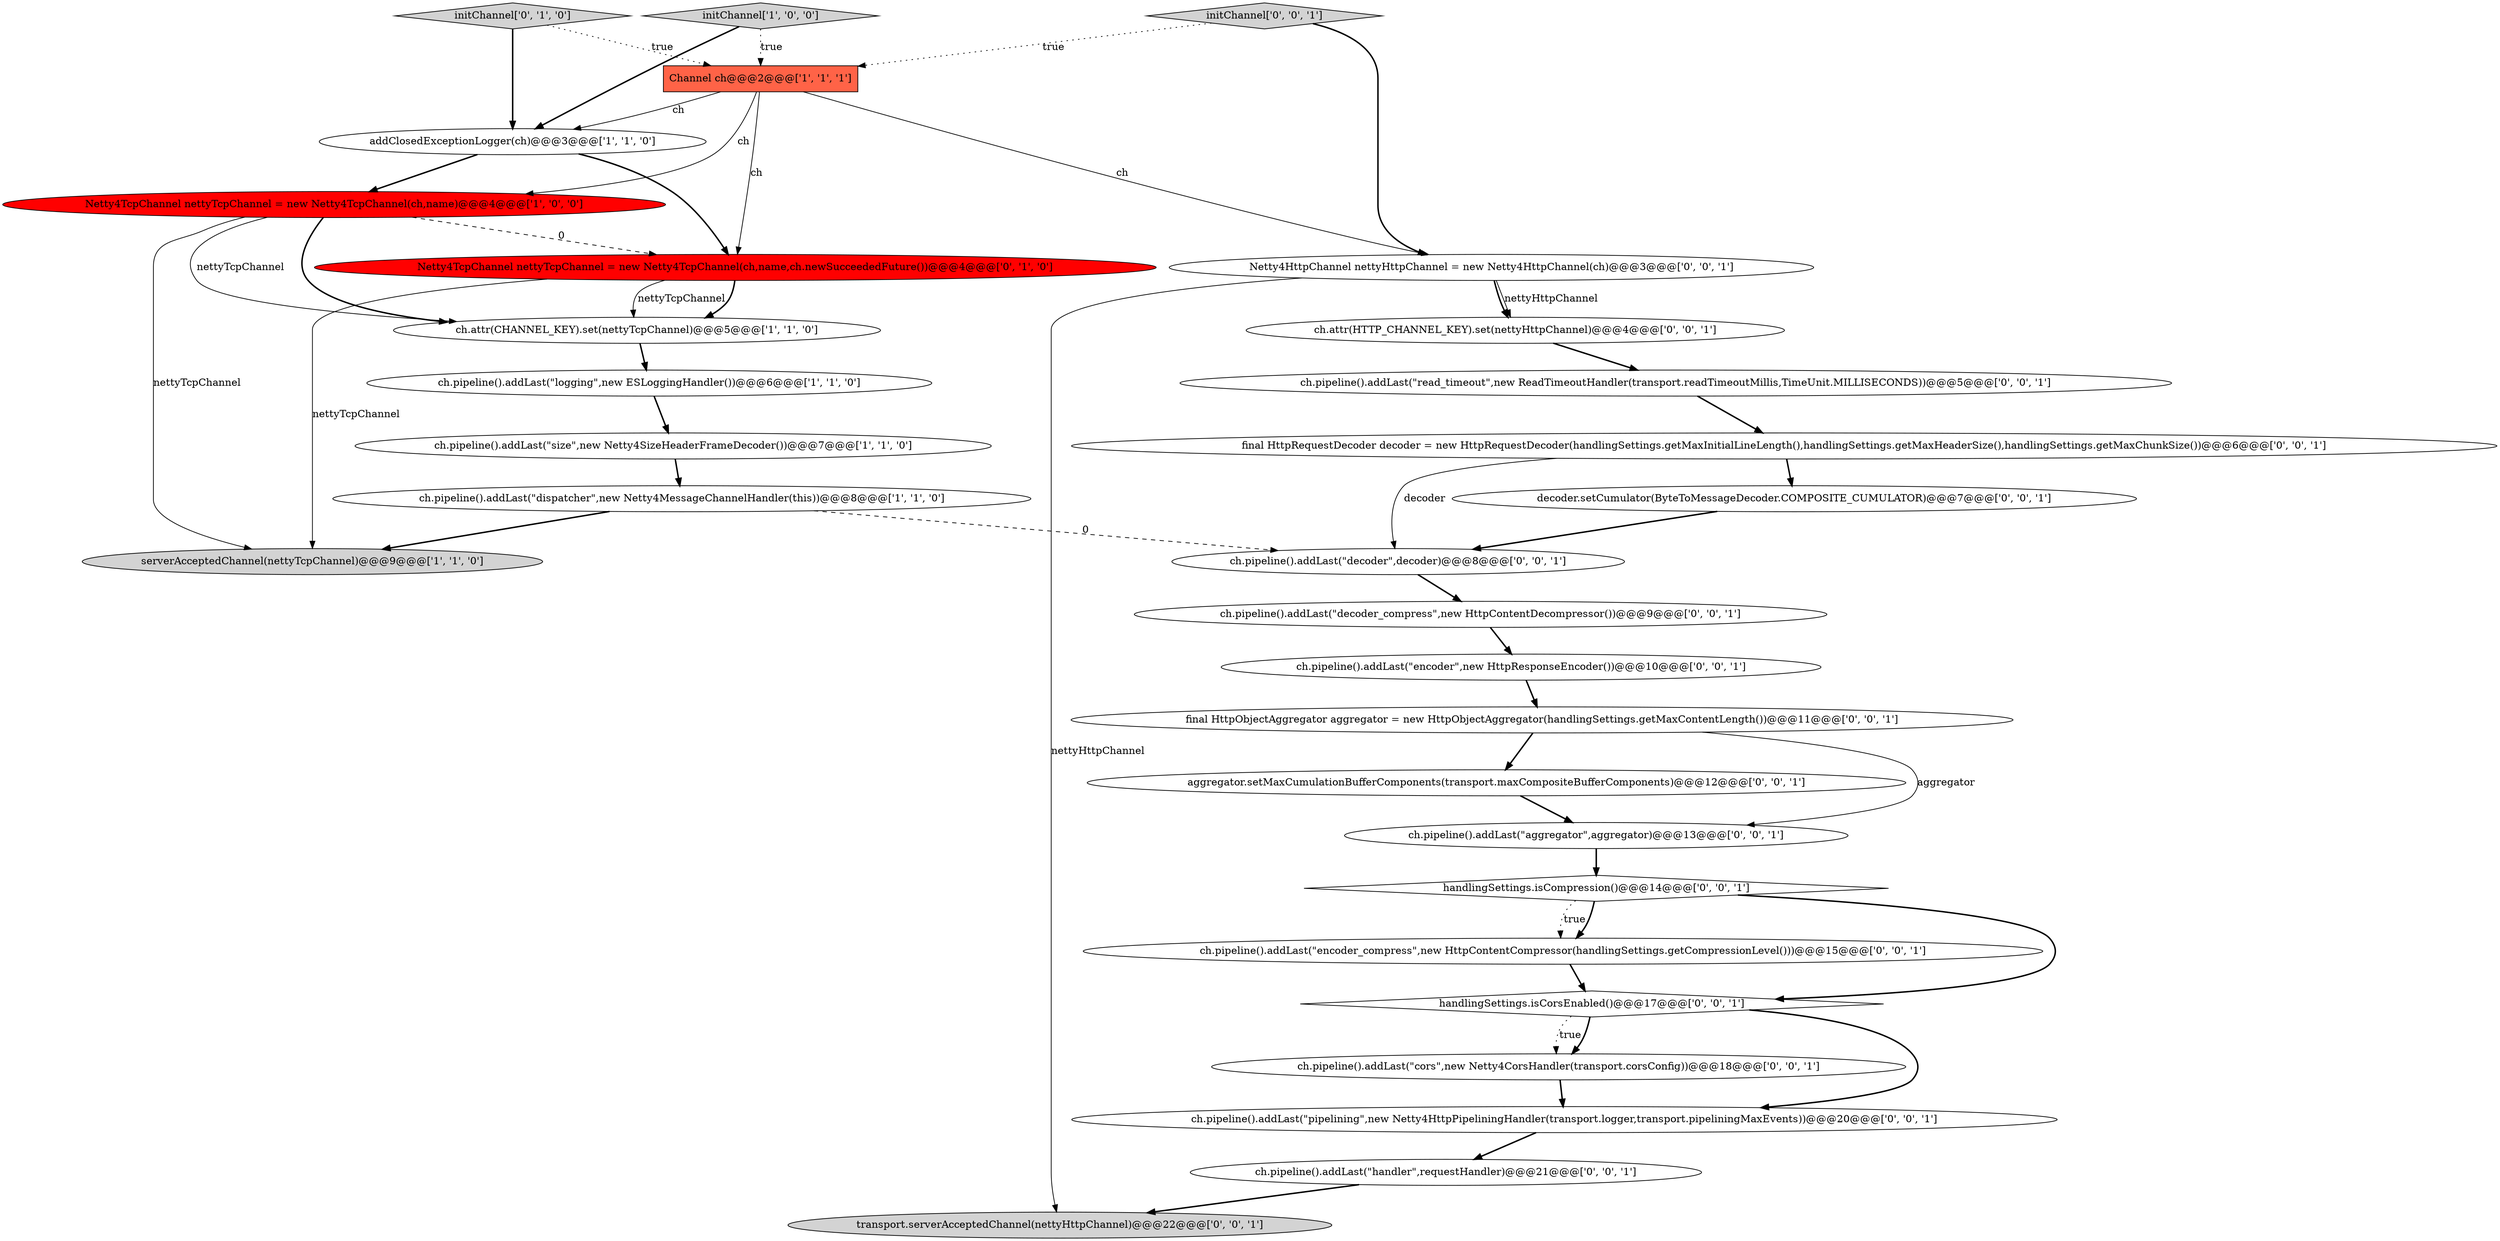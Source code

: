 digraph {
5 [style = filled, label = "ch.pipeline().addLast(\"logging\",new ESLoggingHandler())@@@6@@@['1', '1', '0']", fillcolor = white, shape = ellipse image = "AAA0AAABBB1BBB"];
6 [style = filled, label = "ch.pipeline().addLast(\"size\",new Netty4SizeHeaderFrameDecoder())@@@7@@@['1', '1', '0']", fillcolor = white, shape = ellipse image = "AAA0AAABBB1BBB"];
7 [style = filled, label = "addClosedExceptionLogger(ch)@@@3@@@['1', '1', '0']", fillcolor = white, shape = ellipse image = "AAA0AAABBB1BBB"];
21 [style = filled, label = "Netty4HttpChannel nettyHttpChannel = new Netty4HttpChannel(ch)@@@3@@@['0', '0', '1']", fillcolor = white, shape = ellipse image = "AAA0AAABBB3BBB"];
8 [style = filled, label = "initChannel['1', '0', '0']", fillcolor = lightgray, shape = diamond image = "AAA0AAABBB1BBB"];
14 [style = filled, label = "handlingSettings.isCompression()@@@14@@@['0', '0', '1']", fillcolor = white, shape = diamond image = "AAA0AAABBB3BBB"];
28 [style = filled, label = "initChannel['0', '0', '1']", fillcolor = lightgray, shape = diamond image = "AAA0AAABBB3BBB"];
13 [style = filled, label = "final HttpRequestDecoder decoder = new HttpRequestDecoder(handlingSettings.getMaxInitialLineLength(),handlingSettings.getMaxHeaderSize(),handlingSettings.getMaxChunkSize())@@@6@@@['0', '0', '1']", fillcolor = white, shape = ellipse image = "AAA0AAABBB3BBB"];
12 [style = filled, label = "ch.pipeline().addLast(\"read_timeout\",new ReadTimeoutHandler(transport.readTimeoutMillis,TimeUnit.MILLISECONDS))@@@5@@@['0', '0', '1']", fillcolor = white, shape = ellipse image = "AAA0AAABBB3BBB"];
18 [style = filled, label = "ch.attr(HTTP_CHANNEL_KEY).set(nettyHttpChannel)@@@4@@@['0', '0', '1']", fillcolor = white, shape = ellipse image = "AAA0AAABBB3BBB"];
17 [style = filled, label = "ch.pipeline().addLast(\"cors\",new Netty4CorsHandler(transport.corsConfig))@@@18@@@['0', '0', '1']", fillcolor = white, shape = ellipse image = "AAA0AAABBB3BBB"];
23 [style = filled, label = "ch.pipeline().addLast(\"pipelining\",new Netty4HttpPipeliningHandler(transport.logger,transport.pipeliningMaxEvents))@@@20@@@['0', '0', '1']", fillcolor = white, shape = ellipse image = "AAA0AAABBB3BBB"];
0 [style = filled, label = "Netty4TcpChannel nettyTcpChannel = new Netty4TcpChannel(ch,name)@@@4@@@['1', '0', '0']", fillcolor = red, shape = ellipse image = "AAA1AAABBB1BBB"];
20 [style = filled, label = "ch.pipeline().addLast(\"encoder_compress\",new HttpContentCompressor(handlingSettings.getCompressionLevel()))@@@15@@@['0', '0', '1']", fillcolor = white, shape = ellipse image = "AAA0AAABBB3BBB"];
26 [style = filled, label = "transport.serverAcceptedChannel(nettyHttpChannel)@@@22@@@['0', '0', '1']", fillcolor = lightgray, shape = ellipse image = "AAA0AAABBB3BBB"];
1 [style = filled, label = "serverAcceptedChannel(nettyTcpChannel)@@@9@@@['1', '1', '0']", fillcolor = lightgray, shape = ellipse image = "AAA0AAABBB1BBB"];
27 [style = filled, label = "ch.pipeline().addLast(\"decoder\",decoder)@@@8@@@['0', '0', '1']", fillcolor = white, shape = ellipse image = "AAA0AAABBB3BBB"];
22 [style = filled, label = "aggregator.setMaxCumulationBufferComponents(transport.maxCompositeBufferComponents)@@@12@@@['0', '0', '1']", fillcolor = white, shape = ellipse image = "AAA0AAABBB3BBB"];
10 [style = filled, label = "Netty4TcpChannel nettyTcpChannel = new Netty4TcpChannel(ch,name,ch.newSucceededFuture())@@@4@@@['0', '1', '0']", fillcolor = red, shape = ellipse image = "AAA1AAABBB2BBB"];
19 [style = filled, label = "final HttpObjectAggregator aggregator = new HttpObjectAggregator(handlingSettings.getMaxContentLength())@@@11@@@['0', '0', '1']", fillcolor = white, shape = ellipse image = "AAA0AAABBB3BBB"];
24 [style = filled, label = "ch.pipeline().addLast(\"decoder_compress\",new HttpContentDecompressor())@@@9@@@['0', '0', '1']", fillcolor = white, shape = ellipse image = "AAA0AAABBB3BBB"];
15 [style = filled, label = "decoder.setCumulator(ByteToMessageDecoder.COMPOSITE_CUMULATOR)@@@7@@@['0', '0', '1']", fillcolor = white, shape = ellipse image = "AAA0AAABBB3BBB"];
16 [style = filled, label = "ch.pipeline().addLast(\"handler\",requestHandler)@@@21@@@['0', '0', '1']", fillcolor = white, shape = ellipse image = "AAA0AAABBB3BBB"];
11 [style = filled, label = "handlingSettings.isCorsEnabled()@@@17@@@['0', '0', '1']", fillcolor = white, shape = diamond image = "AAA0AAABBB3BBB"];
4 [style = filled, label = "ch.attr(CHANNEL_KEY).set(nettyTcpChannel)@@@5@@@['1', '1', '0']", fillcolor = white, shape = ellipse image = "AAA0AAABBB1BBB"];
29 [style = filled, label = "ch.pipeline().addLast(\"encoder\",new HttpResponseEncoder())@@@10@@@['0', '0', '1']", fillcolor = white, shape = ellipse image = "AAA0AAABBB3BBB"];
3 [style = filled, label = "Channel ch@@@2@@@['1', '1', '1']", fillcolor = tomato, shape = box image = "AAA0AAABBB1BBB"];
25 [style = filled, label = "ch.pipeline().addLast(\"aggregator\",aggregator)@@@13@@@['0', '0', '1']", fillcolor = white, shape = ellipse image = "AAA0AAABBB3BBB"];
2 [style = filled, label = "ch.pipeline().addLast(\"dispatcher\",new Netty4MessageChannelHandler(this))@@@8@@@['1', '1', '0']", fillcolor = white, shape = ellipse image = "AAA0AAABBB1BBB"];
9 [style = filled, label = "initChannel['0', '1', '0']", fillcolor = lightgray, shape = diamond image = "AAA0AAABBB2BBB"];
0->4 [style = solid, label="nettyTcpChannel"];
22->25 [style = bold, label=""];
23->16 [style = bold, label=""];
3->0 [style = solid, label="ch"];
7->10 [style = bold, label=""];
2->1 [style = bold, label=""];
28->3 [style = dotted, label="true"];
16->26 [style = bold, label=""];
18->12 [style = bold, label=""];
11->17 [style = dotted, label="true"];
2->27 [style = dashed, label="0"];
10->4 [style = solid, label="nettyTcpChannel"];
7->0 [style = bold, label=""];
24->29 [style = bold, label=""];
25->14 [style = bold, label=""];
0->1 [style = solid, label="nettyTcpChannel"];
21->18 [style = solid, label="nettyHttpChannel"];
9->7 [style = bold, label=""];
17->23 [style = bold, label=""];
21->18 [style = bold, label=""];
8->3 [style = dotted, label="true"];
3->10 [style = solid, label="ch"];
8->7 [style = bold, label=""];
0->10 [style = dashed, label="0"];
6->2 [style = bold, label=""];
14->20 [style = dotted, label="true"];
3->7 [style = solid, label="ch"];
12->13 [style = bold, label=""];
28->21 [style = bold, label=""];
13->27 [style = solid, label="decoder"];
19->25 [style = solid, label="aggregator"];
5->6 [style = bold, label=""];
29->19 [style = bold, label=""];
0->4 [style = bold, label=""];
10->1 [style = solid, label="nettyTcpChannel"];
3->21 [style = solid, label="ch"];
10->4 [style = bold, label=""];
11->17 [style = bold, label=""];
27->24 [style = bold, label=""];
13->15 [style = bold, label=""];
15->27 [style = bold, label=""];
19->22 [style = bold, label=""];
4->5 [style = bold, label=""];
14->11 [style = bold, label=""];
11->23 [style = bold, label=""];
9->3 [style = dotted, label="true"];
14->20 [style = bold, label=""];
21->26 [style = solid, label="nettyHttpChannel"];
20->11 [style = bold, label=""];
}
